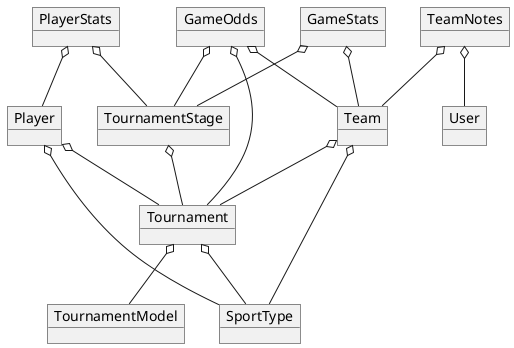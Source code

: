 @startuml "Object diagram"

object GameStats
object Team
object TeamNotes

object Tournament
object TournamentStage

object Player
object PlayerStats

object SportType

object User

object GameOdds

object TournamentModel

GameStats o-- Team
GameStats o-- TournamentStage

Team o-- SportType
Team o-- Tournament

Tournament o-- SportType
Tournament o-- TournamentModel

TournamentStage o-- Tournament

PlayerStats o-- Player
PlayerStats o-- TournamentStage

Player o-- SportType
Player o-- Tournament

GameOdds o-- Tournament
GameOdds o-- TournamentStage
GameOdds o-- Team

TeamNotes o-- Team
TeamNotes o-- User
@enduml
